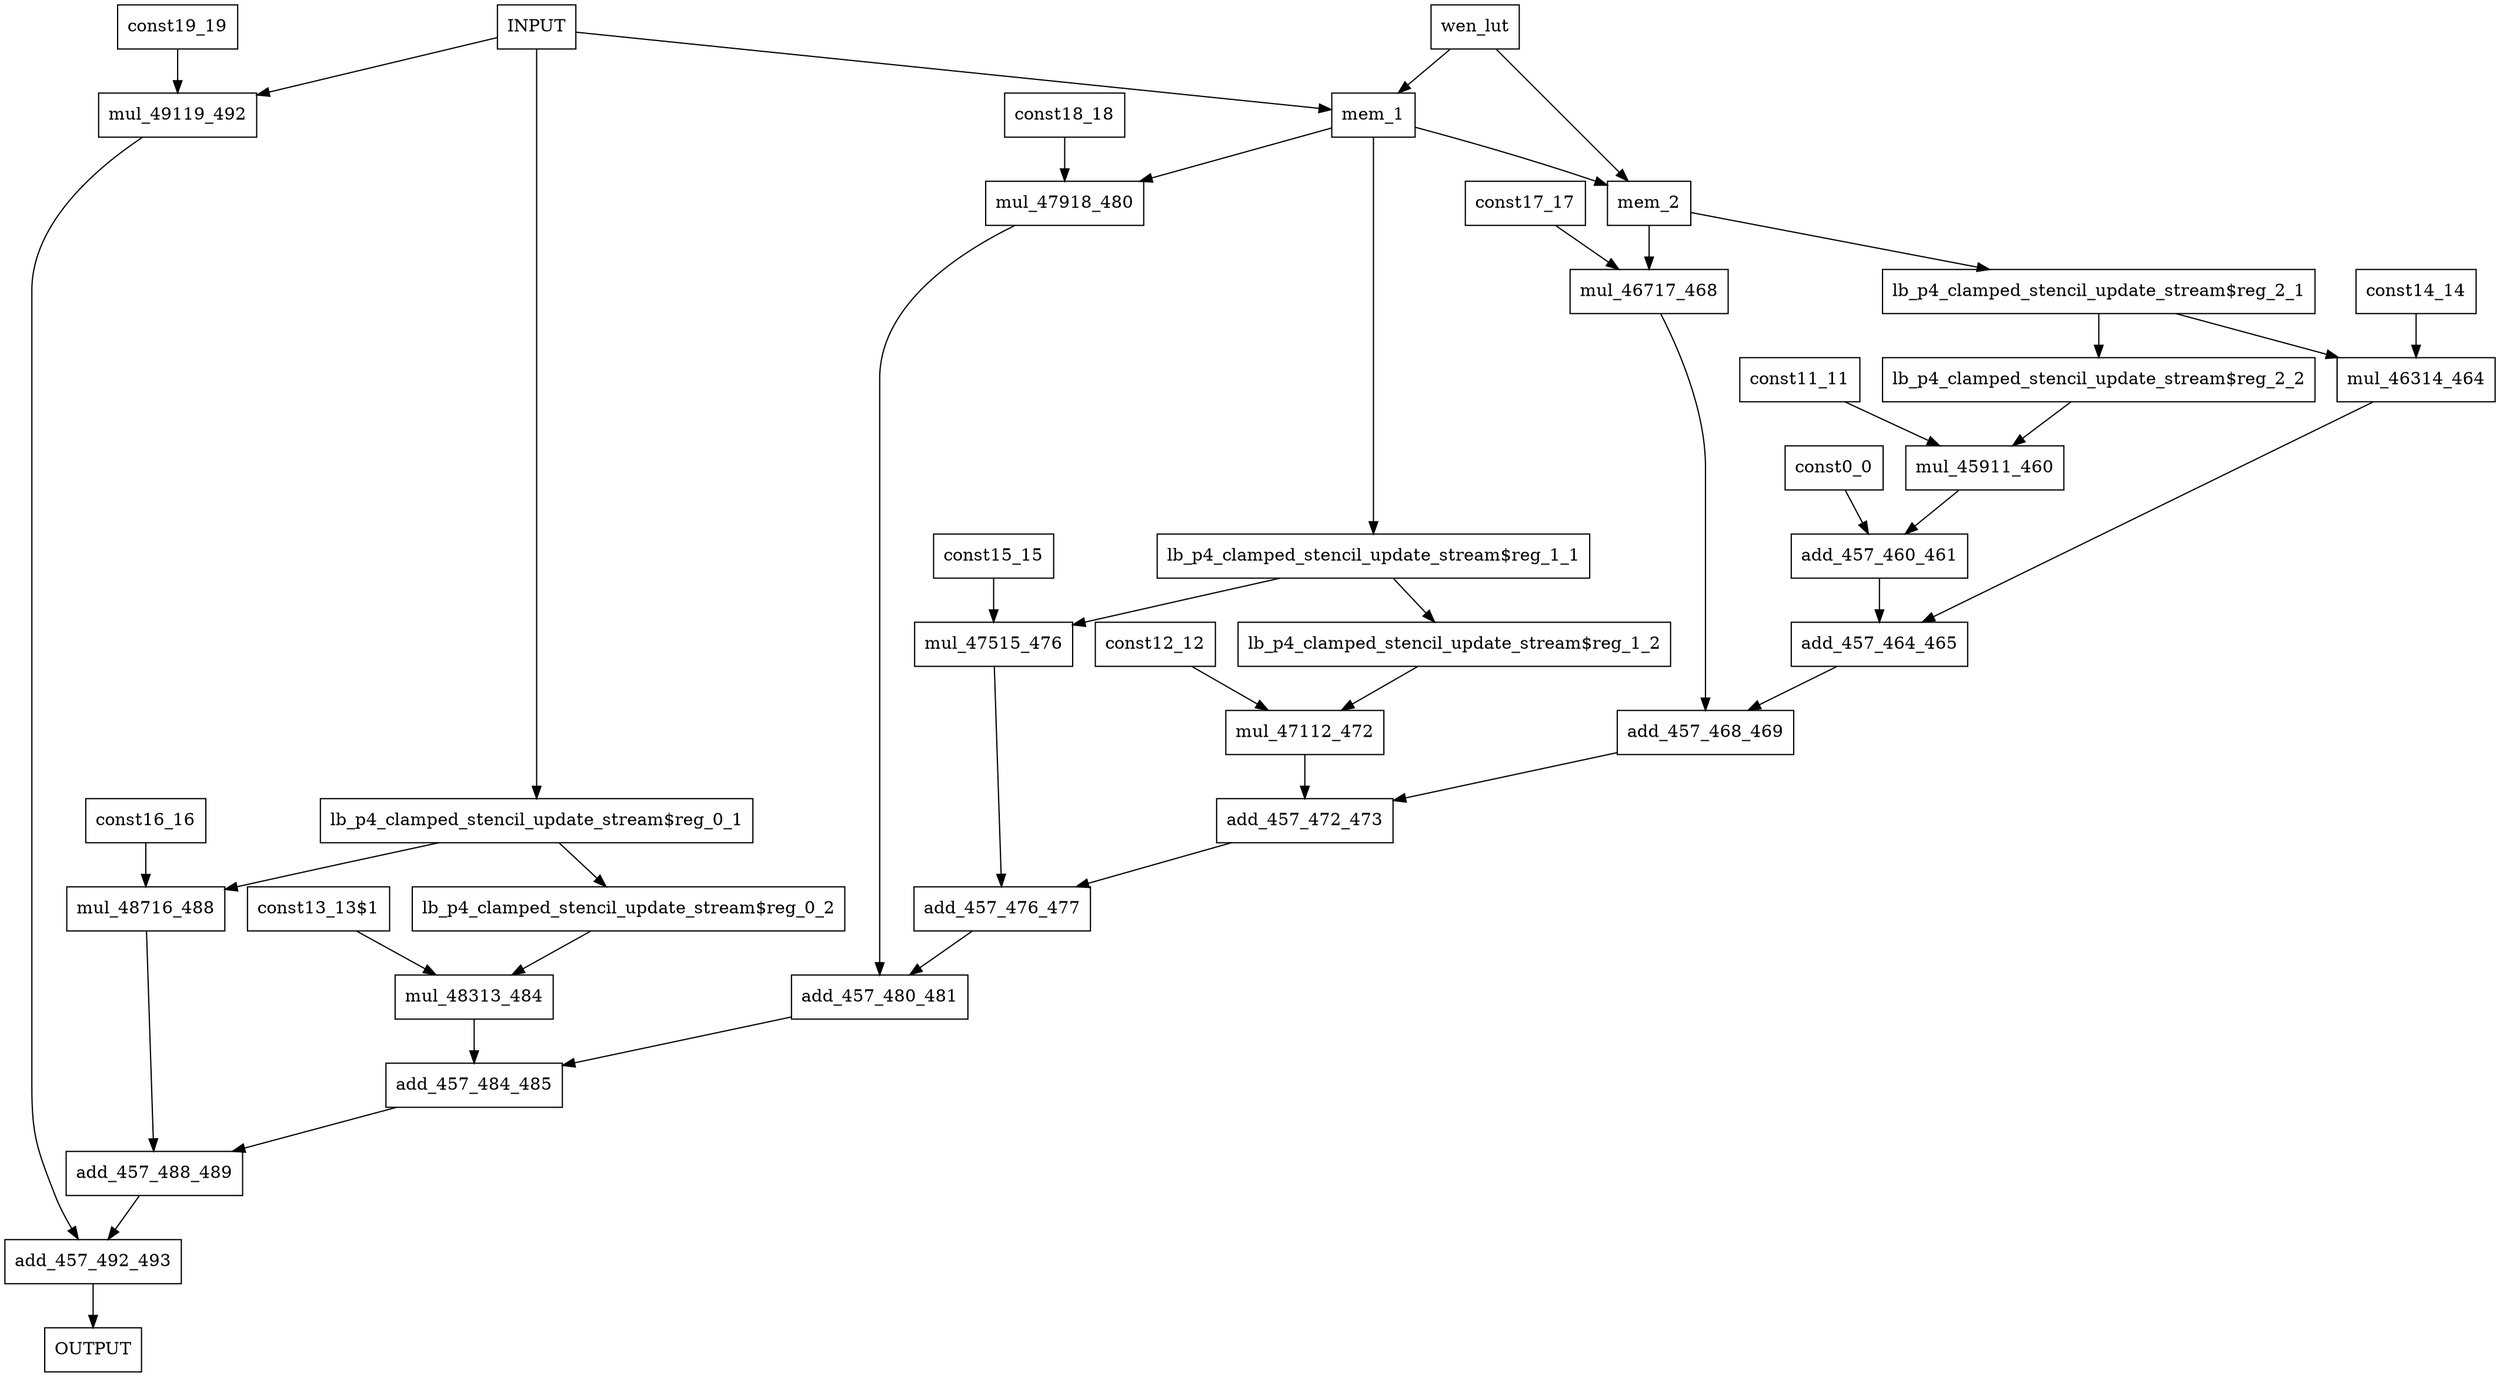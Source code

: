 digraph Diagram {
  node [shape=box]; # Comment
    "const0_0" -> "add_457_460_461";
    "const11_11" -> "mul_45911_460";
    "const12_12" -> "mul_47112_472";
    "const13_13$1" -> "mul_48313_484";
    "const14_14" -> "mul_46314_464";
    "const15_15" -> "mul_47515_476";
    "const16_16" -> "mul_48716_488";
    "const17_17" -> "mul_46717_468";
    "const18_18" -> "mul_47918_480";
    "const19_19" -> "mul_49119_492";
    "add_457_492_493" -> "OUTPUT";
    "INPUT" -> "mem_1"; # fifo_depth 64
    "INPUT" -> "lb_p4_clamped_stencil_update_stream$reg_0_1";
    "INPUT" -> "mul_49119_492";
    "mem_1" -> "mem_2"; # fifo_depth 64
    "mem_1" -> "lb_p4_clamped_stencil_update_stream$reg_1_1";
    "mem_1" -> "mul_47918_480";
    "wen_lut" -> "mem_1";
    "mem_2" -> "lb_p4_clamped_stencil_update_stream$reg_2_1";
    "mem_2" -> "mul_46717_468";
    "wen_lut" -> "mem_2";
    "lb_p4_clamped_stencil_update_stream$reg_0_1" -> "lb_p4_clamped_stencil_update_stream$reg_0_2";
    "lb_p4_clamped_stencil_update_stream$reg_0_1" -> "mul_48716_488";
    "lb_p4_clamped_stencil_update_stream$reg_0_2" -> "mul_48313_484";
    "lb_p4_clamped_stencil_update_stream$reg_1_1" -> "lb_p4_clamped_stencil_update_stream$reg_1_2";
    "lb_p4_clamped_stencil_update_stream$reg_1_1" -> "mul_47515_476";
    "lb_p4_clamped_stencil_update_stream$reg_1_2" -> "mul_47112_472";
    "lb_p4_clamped_stencil_update_stream$reg_2_1" -> "lb_p4_clamped_stencil_update_stream$reg_2_2";
    "lb_p4_clamped_stencil_update_stream$reg_2_1" -> "mul_46314_464";
    "lb_p4_clamped_stencil_update_stream$reg_2_2" -> "mul_45911_460";
    "add_457_460_461" -> "add_457_464_465";
    "add_457_464_465" -> "add_457_468_469";
    "add_457_468_469" -> "add_457_472_473";
    "add_457_472_473" -> "add_457_476_477";
    "add_457_476_477" -> "add_457_480_481";
    "add_457_480_481" -> "add_457_484_485";
    "add_457_484_485" -> "add_457_488_489";
    "add_457_488_489" -> "add_457_492_493";
    "mul_45911_460" -> "add_457_460_461";
    "mul_46314_464" -> "add_457_464_465";
    "mul_46717_468" -> "add_457_468_469";
    "mul_47112_472" -> "add_457_472_473";
    "mul_47515_476" -> "add_457_476_477";
    "mul_47918_480" -> "add_457_480_481";
    "mul_48313_484" -> "add_457_484_485";
    "mul_48716_488" -> "add_457_488_489";
    "mul_49119_492" -> "add_457_492_493";
}
